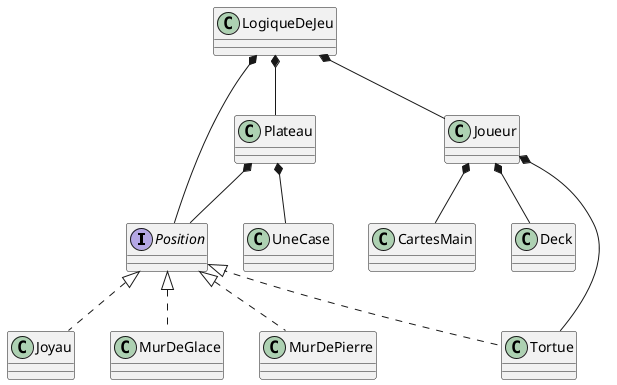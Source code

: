 @startuml
interface Position
class Tortue
class Joyau
class MurDeGlace
class MurDePierre

class Joueur
class CartesMain
class Deck

class Plateau
class UneCase
class LogiqueDeJeu

Position <|.. Tortue
Position <|.. Joyau
Position <|.. MurDeGlace
Position <|.. MurDePierre

Joueur *-- Tortue
Joueur *-- CartesMain
Joueur *-- Deck

LogiqueDeJeu *-- Joueur
LogiqueDeJeu *-- Plateau
Plateau *-- UneCase

LogiqueDeJeu *-- Position

Plateau *-- Position
@enduml